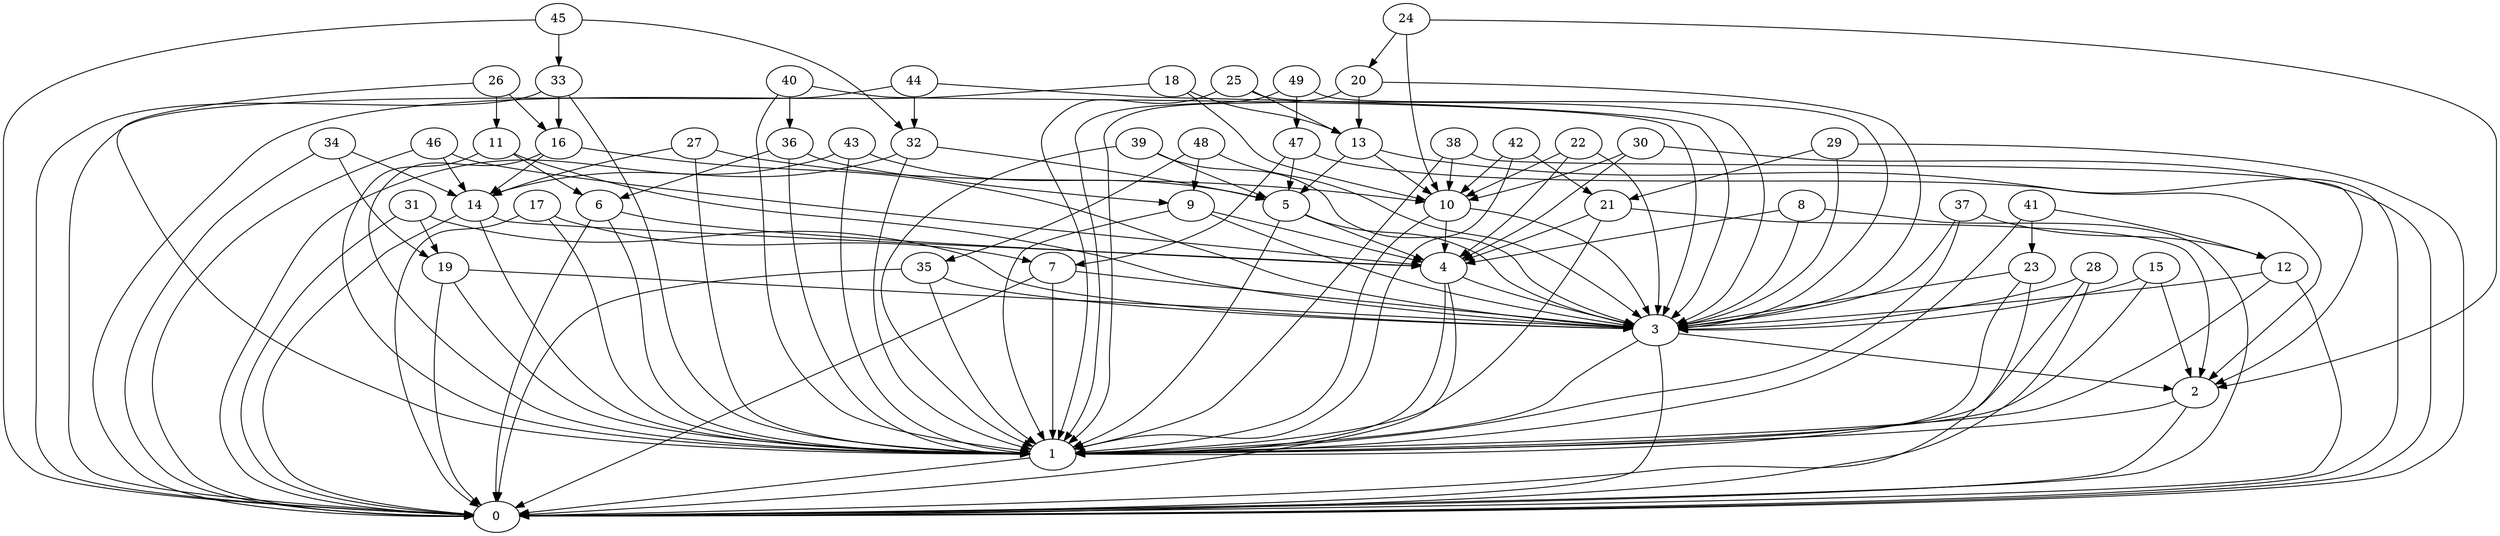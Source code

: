 /* Created by igraph 0.6.5 */
digraph {
  0;
  1;
  2;
  3;
  4;
  5;
  6;
  7;
  8;
  9;
  10;
  11;
  12;
  13;
  14;
  15;
  16;
  17;
  18;
  19;
  20;
  21;
  22;
  23;
  24;
  25;
  26;
  27;
  28;
  29;
  30;
  31;
  32;
  33;
  34;
  35;
  36;
  37;
  38;
  39;
  40;
  41;
  42;
  43;
  44;
  45;
  46;
  47;
  48;
  49;

  1 -> 0;
  2 -> 0;
  2 -> 1;
  3 -> 0;
  3 -> 1;
  3 -> 2;
  4 -> 3;
  4 -> 0;
  4 -> 1;
  5 -> 1;
  5 -> 3;
  5 -> 4;
  6 -> 0;
  6 -> 1;
  6 -> 4;
  7 -> 0;
  7 -> 3;
  7 -> 1;
  8 -> 3;
  8 -> 0;
  8 -> 4;
  9 -> 3;
  9 -> 4;
  9 -> 1;
  10 -> 4;
  10 -> 1;
  10 -> 3;
  11 -> 1;
  11 -> 6;
  11 -> 3;
  12 -> 3;
  12 -> 1;
  12 -> 0;
  13 -> 5;
  13 -> 2;
  13 -> 10;
  14 -> 0;
  14 -> 1;
  14 -> 4;
  15 -> 3;
  15 -> 1;
  15 -> 2;
  16 -> 1;
  16 -> 14;
  16 -> 3;
  17 -> 0;
  17 -> 7;
  17 -> 1;
  18 -> 13;
  18 -> 0;
  18 -> 10;
  19 -> 1;
  19 -> 0;
  19 -> 3;
  20 -> 1;
  20 -> 13;
  20 -> 3;
  21 -> 2;
  21 -> 4;
  21 -> 1;
  22 -> 3;
  22 -> 10;
  22 -> 4;
  23 -> 0;
  23 -> 3;
  23 -> 1;
  24 -> 10;
  24 -> 2;
  24 -> 20;
  25 -> 13;
  25 -> 3;
  25 -> 1;
  26 -> 1;
  26 -> 16;
  26 -> 11;
  27 -> 1;
  27 -> 14;
  27 -> 10;
  28 -> 3;
  28 -> 1;
  28 -> 0;
  29 -> 21;
  29 -> 3;
  29 -> 0;
  30 -> 10;
  30 -> 0;
  30 -> 4;
  31 -> 3;
  31 -> 0;
  31 -> 19;
  32 -> 14;
  32 -> 5;
  32 -> 1;
  33 -> 1;
  33 -> 16;
  33 -> 0;
  34 -> 0;
  34 -> 14;
  34 -> 19;
  35 -> 3;
  35 -> 0;
  35 -> 1;
  36 -> 1;
  36 -> 9;
  36 -> 6;
  37 -> 3;
  37 -> 1;
  37 -> 12;
  38 -> 2;
  38 -> 1;
  38 -> 10;
  39 -> 5;
  39 -> 3;
  39 -> 1;
  40 -> 3;
  40 -> 1;
  40 -> 36;
  41 -> 1;
  41 -> 12;
  41 -> 23;
  42 -> 21;
  42 -> 10;
  42 -> 1;
  43 -> 1;
  43 -> 0;
  43 -> 5;
  44 -> 32;
  44 -> 3;
  44 -> 0;
  45 -> 33;
  45 -> 32;
  45 -> 0;
  46 -> 14;
  46 -> 0;
  46 -> 4;
  47 -> 7;
  47 -> 0;
  47 -> 5;
  48 -> 35;
  48 -> 3;
  48 -> 9;
  49 -> 3;
  49 -> 1;
  49 -> 47;
}
